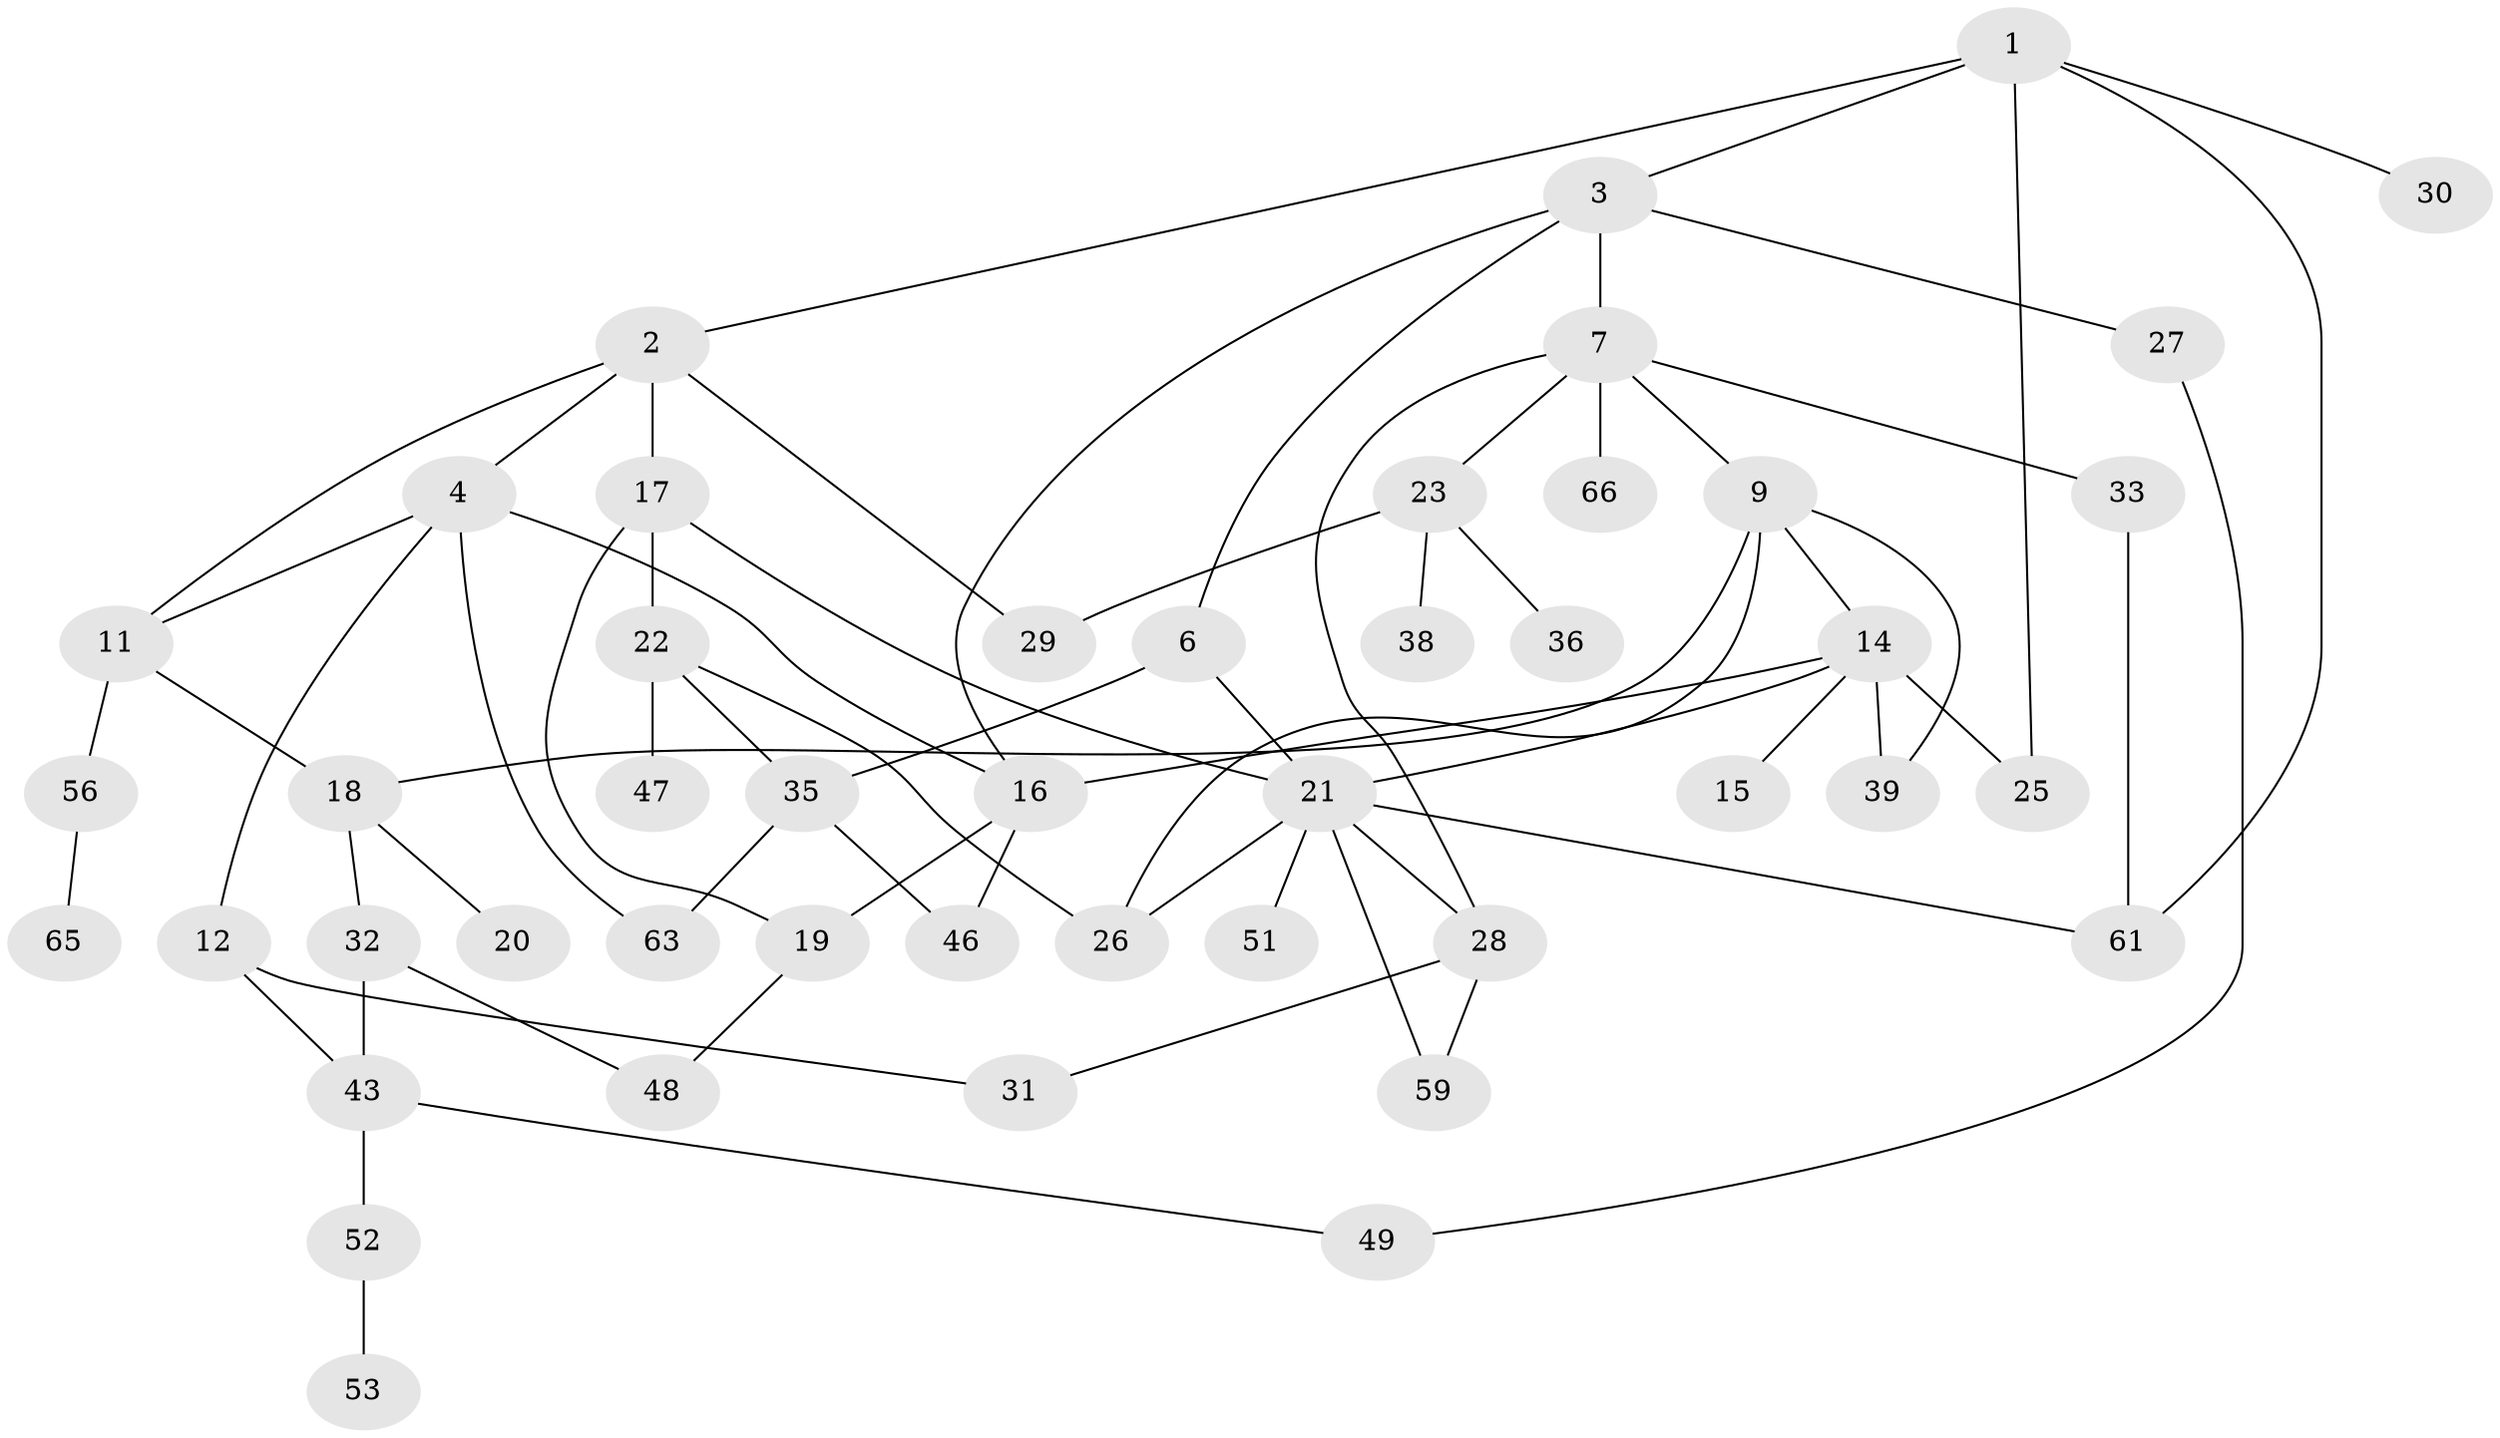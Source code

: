 // Generated by graph-tools (version 1.1) at 2025/23/03/03/25 07:23:34]
// undirected, 46 vertices, 68 edges
graph export_dot {
graph [start="1"]
  node [color=gray90,style=filled];
  1 [super="+13"];
  2 [super="+58"];
  3 [super="+5"];
  4 [super="+45"];
  6 [super="+64"];
  7 [super="+8"];
  9 [super="+10"];
  11 [super="+62"];
  12 [super="+57"];
  14 [super="+24"];
  15;
  16;
  17 [super="+44"];
  18;
  19 [super="+67"];
  20;
  21 [super="+37"];
  22 [super="+40"];
  23 [super="+42"];
  25;
  26 [super="+34"];
  27;
  28;
  29;
  30;
  31 [super="+54"];
  32 [super="+41"];
  33 [super="+60"];
  35;
  36;
  38 [super="+50"];
  39;
  43;
  46;
  47;
  48;
  49 [super="+55"];
  51;
  52;
  53;
  56;
  59;
  61;
  63;
  65;
  66;
  1 -- 2;
  1 -- 3;
  1 -- 30;
  1 -- 61;
  1 -- 25;
  2 -- 4;
  2 -- 17;
  2 -- 29;
  2 -- 11;
  3 -- 6;
  3 -- 16;
  3 -- 27;
  3 -- 7;
  4 -- 11;
  4 -- 12;
  4 -- 63;
  4 -- 16;
  6 -- 21;
  6 -- 35;
  7 -- 9;
  7 -- 33;
  7 -- 66;
  7 -- 23;
  7 -- 28;
  9 -- 14;
  9 -- 26;
  9 -- 18;
  9 -- 39;
  11 -- 56;
  11 -- 18;
  12 -- 31;
  12 -- 43;
  14 -- 15;
  14 -- 16;
  14 -- 25;
  14 -- 21;
  14 -- 39;
  16 -- 19;
  16 -- 46;
  17 -- 22;
  17 -- 21;
  17 -- 19;
  18 -- 20;
  18 -- 32;
  19 -- 48;
  21 -- 59;
  21 -- 61;
  21 -- 51;
  21 -- 28;
  21 -- 26;
  22 -- 35;
  22 -- 47;
  22 -- 26;
  23 -- 36;
  23 -- 38;
  23 -- 29;
  27 -- 49;
  28 -- 31;
  28 -- 59;
  32 -- 48;
  32 -- 43;
  33 -- 61;
  35 -- 46;
  35 -- 63;
  43 -- 49;
  43 -- 52;
  52 -- 53;
  56 -- 65;
}
